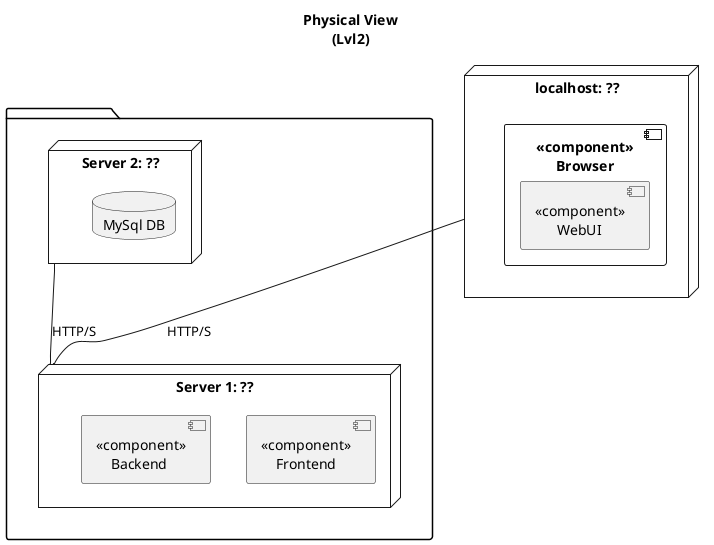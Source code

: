 @startuml
title "Physical View\n(Lvl2)"

folder {
  node "Server 1: ??" as S1 {
  [<<component>>\n    Frontend]
  [<<component>>\n    Backend]
}
  node "Server 2: ??" as S2 {
    database "MySql DB" as DB {
    }

}
}
node "localhost: ??" as LH {
component <<component>>\nBrowser {
[<<component>>\n      WebUI ]
}

S2 -- S1 : HTTP/S
LH -- S1 : HTTP/S

@enduml